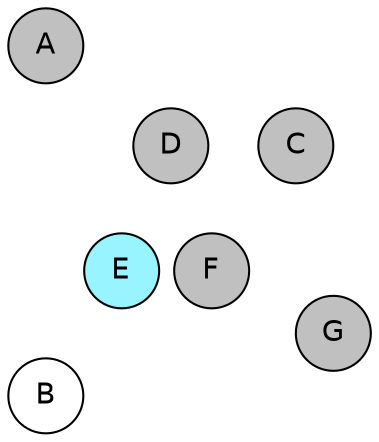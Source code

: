 
graph {

layout = circo;
mindist = .1

node [shape = circle, fontname = Helvetica, margin = 0, style = filled]
edge [style=invis]

subgraph 1 {
	E -- F -- F# -- G -- G# -- A -- A# -- B -- C -- C# -- D -- D# -- E
}

C [fillcolor = gray];
C# [fillcolor = white];
D [fillcolor = gray];
D# [fillcolor = white];
E [fillcolor = cadetblue1];
F [fillcolor = gray];
F# [fillcolor = gray];
G [fillcolor = gray];
G# [fillcolor = white];
A [fillcolor = gray];
A# [fillcolor = white];
B [fillcolor = white];
}
